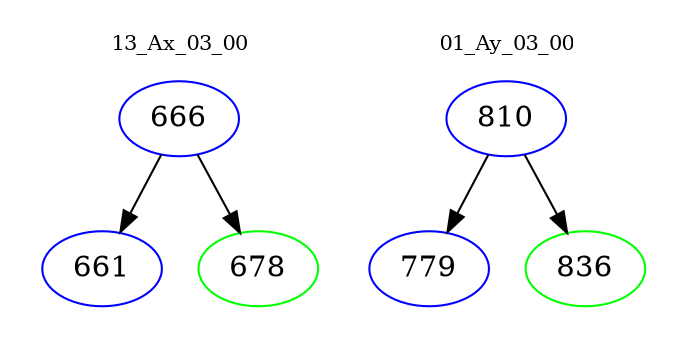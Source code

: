 digraph{
subgraph cluster_0 {
color = white
label = "13_Ax_03_00";
fontsize=10;
T0_666 [label="666", color="blue"]
T0_666 -> T0_661 [color="black"]
T0_661 [label="661", color="blue"]
T0_666 -> T0_678 [color="black"]
T0_678 [label="678", color="green"]
}
subgraph cluster_1 {
color = white
label = "01_Ay_03_00";
fontsize=10;
T1_810 [label="810", color="blue"]
T1_810 -> T1_779 [color="black"]
T1_779 [label="779", color="blue"]
T1_810 -> T1_836 [color="black"]
T1_836 [label="836", color="green"]
}
}
